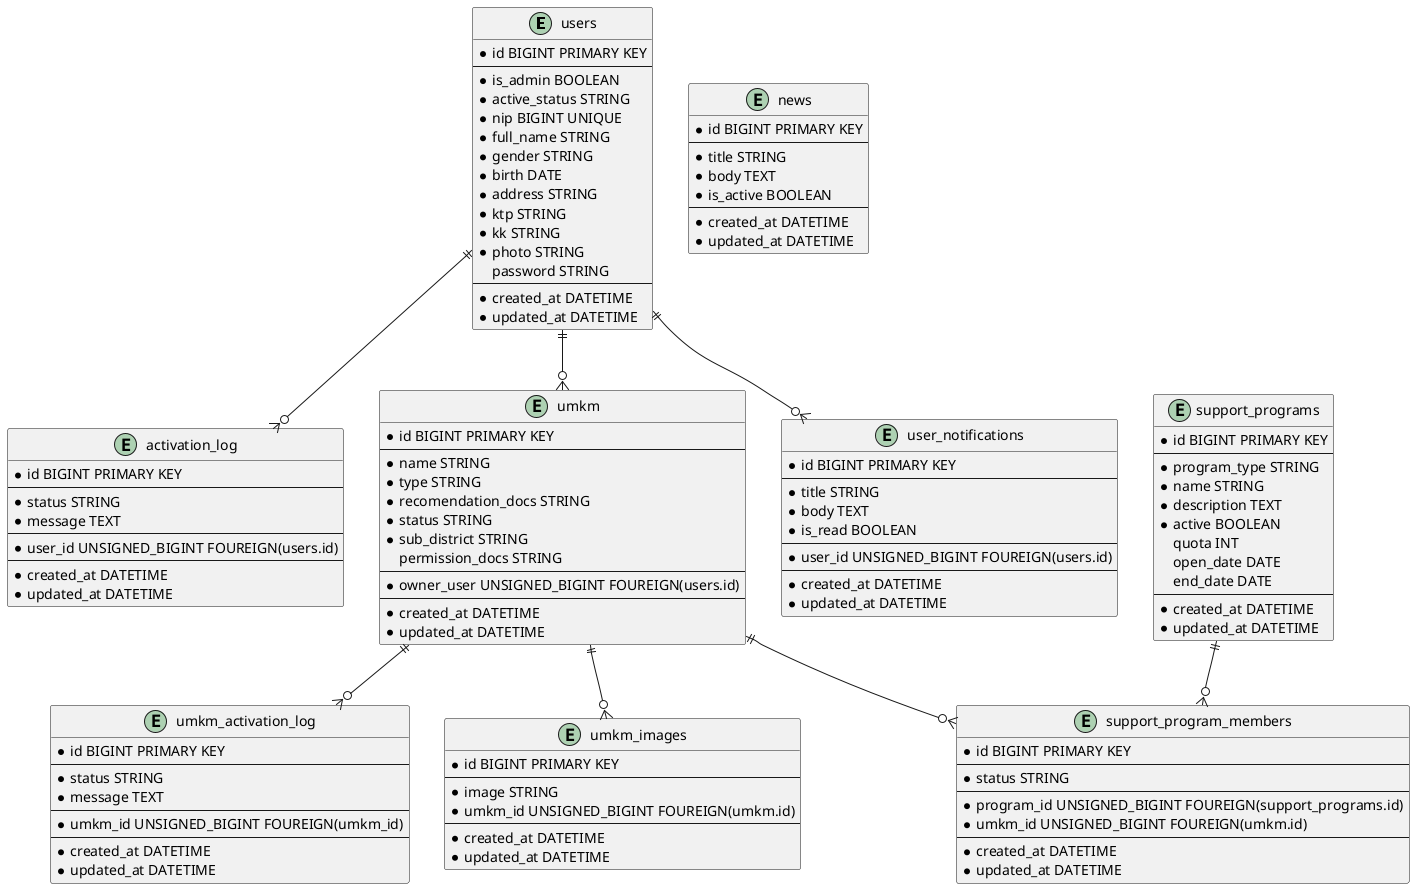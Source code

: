 @startuml

entity users {
    * id BIGINT PRIMARY KEY
    --
    * is_admin BOOLEAN
    * active_status STRING
    ' active
    ' pending
    * nip BIGINT UNIQUE
    * full_name STRING
    * gender STRING
    * birth DATE
    * address STRING
    * ktp STRING
    * kk STRING
    * photo STRING
    password STRING
    --
    * created_at DATETIME
    * updated_at DATETIME
}

entity activation_log {
    * id BIGINT PRIMARY KEY
    --
    * status STRING
    ' acc
    ' rejected
    ' revoked
    * message TEXT
    --
    * user_id UNSIGNED_BIGINT FOUREIGN(users.id)
    --
    * created_at DATETIME
    * updated_at DATETIME
}

entity umkm {
    * id BIGINT PRIMARY KEY
    --
    * name STRING
    * type STRING
    ' koperasi
    ' umkm
    * recomendation_docs STRING
    * status STRING
    ' verified
    ' pending
    ' rejected
    * sub_district STRING
    permission_docs STRING
    --
    * owner_user UNSIGNED_BIGINT FOUREIGN(users.id)
    --
    * created_at DATETIME
    * updated_at DATETIME
}

entity umkm_activation_log {
    * id BIGINT PRIMARY KEY
    --
    * status STRING
    ' acc
    ' rejected
    ' revoked
    * message TEXT
    --
    * umkm_id UNSIGNED_BIGINT FOUREIGN(umkm_id)
    --
    * created_at DATETIME
    * updated_at DATETIME
}

entity umkm_images{
    * id BIGINT PRIMARY KEY
    --
    * image STRING
    * umkm_id UNSIGNED_BIGINT FOUREIGN(umkm.id)
    --
    * created_at DATETIME
    * updated_at DATETIME
}

entity support_programs {
    * id BIGINT PRIMARY KEY
    --
    * program_type STRING
    * name STRING
    * description TEXT
    * active BOOLEAN
    quota INT
    open_date DATE
    end_date DATE
    --
    * created_at DATETIME
    * updated_at DATETIME
}

entity support_program_members {
    * id BIGINT PRIMARY KEY
    --
    * status STRING
    ' pending
    ' verified
    --
    * program_id UNSIGNED_BIGINT FOUREIGN(support_programs.id)
    * umkm_id UNSIGNED_BIGINT FOUREIGN(umkm.id)
    --
    * created_at DATETIME
    * updated_at DATETIME
}

entity user_notifications {
    * id BIGINT PRIMARY KEY
    --
    * title STRING
    * body TEXT
    * is_read BOOLEAN
    --
    * user_id UNSIGNED_BIGINT FOUREIGN(users.id)
    --
    * created_at DATETIME
    * updated_at DATETIME
}

entity news {
    * id BIGINT PRIMARY KEY
    --
    * title STRING
    * body TEXT
    * is_active BOOLEAN
    --
    * created_at DATETIME
    * updated_at DATETIME
}




users ||--o{ user_notifications
users ||--o{ umkm
users ||--o{ activation_log

support_programs ||--o{ support_program_members
umkm ||--o{ support_program_members

umkm ||--o{ umkm_images
umkm ||--o{ umkm_activation_log

@enduml